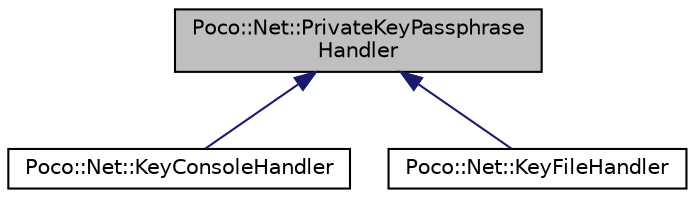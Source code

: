 digraph "Poco::Net::PrivateKeyPassphraseHandler"
{
 // LATEX_PDF_SIZE
  edge [fontname="Helvetica",fontsize="10",labelfontname="Helvetica",labelfontsize="10"];
  node [fontname="Helvetica",fontsize="10",shape=record];
  Node1 [label="Poco::Net::PrivateKeyPassphrase\lHandler",height=0.2,width=0.4,color="black", fillcolor="grey75", style="filled", fontcolor="black",tooltip=" "];
  Node1 -> Node2 [dir="back",color="midnightblue",fontsize="10",style="solid"];
  Node2 [label="Poco::Net::KeyConsoleHandler",height=0.2,width=0.4,color="black", fillcolor="white", style="filled",URL="$classPoco_1_1Net_1_1KeyConsoleHandler.html",tooltip=" "];
  Node1 -> Node3 [dir="back",color="midnightblue",fontsize="10",style="solid"];
  Node3 [label="Poco::Net::KeyFileHandler",height=0.2,width=0.4,color="black", fillcolor="white", style="filled",URL="$classPoco_1_1Net_1_1KeyFileHandler.html",tooltip=" "];
}
